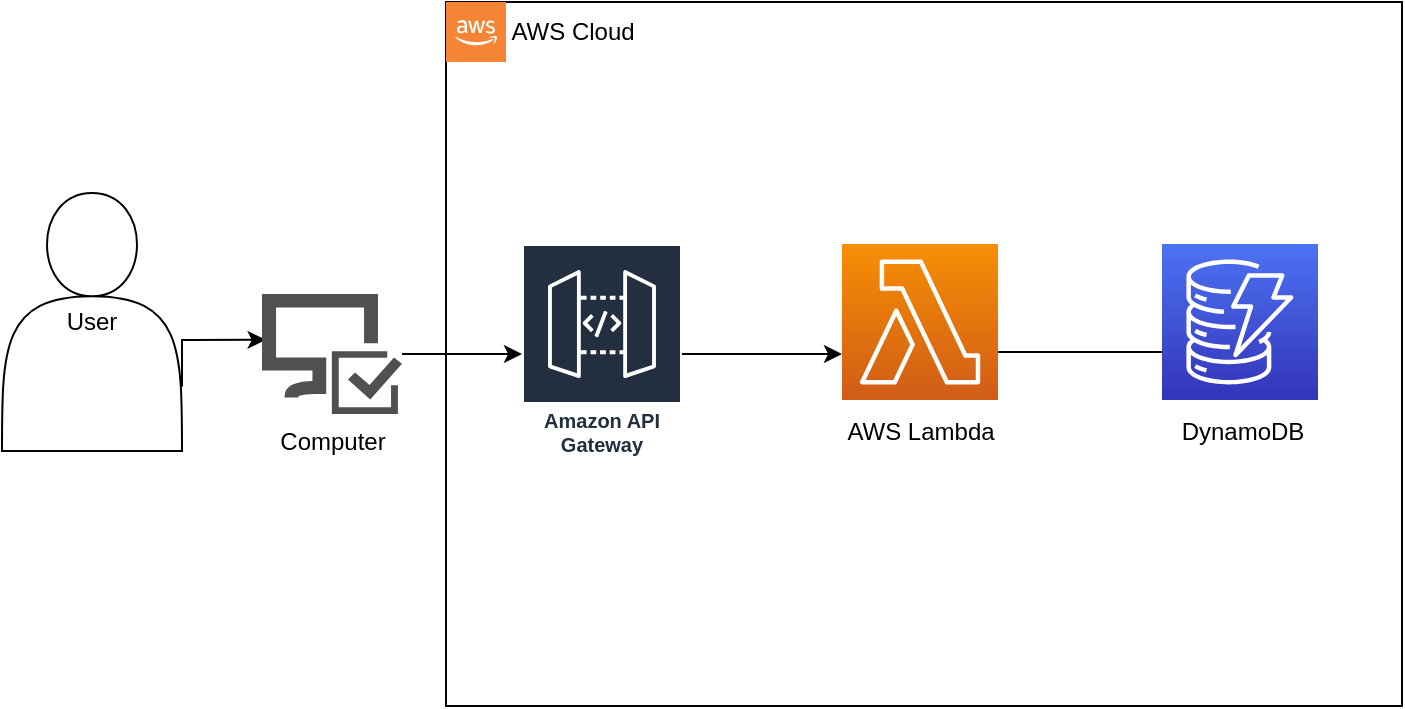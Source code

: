 <mxfile>
    <diagram id="fELG3fba9AVG-jRQD8p1" name="Página-1">
        <mxGraphModel dx="1113" dy="800" grid="1" gridSize="10" guides="1" tooltips="1" connect="1" arrows="1" fold="1" page="1" pageScale="1" pageWidth="827" pageHeight="1169" math="0" shadow="0">
            <root>
                <mxCell id="0"/>
                <mxCell id="1" parent="0"/>
                <mxCell id="Jsa-TZBgNFrLXVC_sno3-20" value="" style="rounded=0;whiteSpace=wrap;html=1;strokeColor=default;fontFamily=Helvetica;fontSize=12;fontColor=default;fillColor=default;" parent="1" vertex="1">
                    <mxGeometry x="232" y="175" width="478" height="352" as="geometry"/>
                </mxCell>
                <mxCell id="Jsa-TZBgNFrLXVC_sno3-11" style="edgeStyle=orthogonalEdgeStyle;rounded=0;orthogonalLoop=1;jettySize=auto;html=1;exitX=1;exitY=0.75;exitDx=0;exitDy=0;entryX=0.026;entryY=0.382;entryDx=0;entryDy=0;entryPerimeter=0;fontFamily=Helvetica;fontSize=12;fontColor=default;" parent="1" source="Jsa-TZBgNFrLXVC_sno3-1" target="Jsa-TZBgNFrLXVC_sno3-2" edge="1">
                    <mxGeometry relative="1" as="geometry">
                        <Array as="points">
                            <mxPoint x="100" y="344"/>
                            <mxPoint x="105" y="344"/>
                        </Array>
                    </mxGeometry>
                </mxCell>
                <mxCell id="Jsa-TZBgNFrLXVC_sno3-1" value="User" style="shape=actor;whiteSpace=wrap;html=1;" parent="1" vertex="1">
                    <mxGeometry x="10" y="270.5" width="90" height="129" as="geometry"/>
                </mxCell>
                <mxCell id="Jsa-TZBgNFrLXVC_sno3-15" style="edgeStyle=orthogonalEdgeStyle;rounded=0;orthogonalLoop=1;jettySize=auto;html=1;fontFamily=Helvetica;fontSize=12;fontColor=default;" parent="1" source="Jsa-TZBgNFrLXVC_sno3-2" target="Jsa-TZBgNFrLXVC_sno3-5" edge="1">
                    <mxGeometry relative="1" as="geometry">
                        <mxPoint x="270" y="350" as="targetPoint"/>
                        <Array as="points">
                            <mxPoint x="270" y="351"/>
                            <mxPoint x="270" y="351"/>
                        </Array>
                    </mxGeometry>
                </mxCell>
                <mxCell id="Jsa-TZBgNFrLXVC_sno3-2" value="Computer" style="sketch=0;pointerEvents=1;shadow=0;dashed=0;html=1;strokeColor=none;labelPosition=center;verticalLabelPosition=bottom;verticalAlign=top;align=center;fillColor=#505050;shape=mxgraph.mscae.intune.computer_inventory" parent="1" vertex="1">
                    <mxGeometry x="140" y="321" width="70" height="60" as="geometry"/>
                </mxCell>
                <mxCell id="Jsa-TZBgNFrLXVC_sno3-18" style="edgeStyle=orthogonalEdgeStyle;rounded=0;orthogonalLoop=1;jettySize=auto;html=1;fontFamily=Helvetica;fontSize=12;fontColor=default;" parent="1" source="Jsa-TZBgNFrLXVC_sno3-4" edge="1">
                    <mxGeometry relative="1" as="geometry">
                        <Array as="points">
                            <mxPoint x="590" y="350"/>
                            <mxPoint x="590" y="350"/>
                        </Array>
                        <mxPoint x="600" y="350" as="targetPoint"/>
                    </mxGeometry>
                </mxCell>
                <mxCell id="Jsa-TZBgNFrLXVC_sno3-4" value="" style="sketch=0;points=[[0,0,0],[0.25,0,0],[0.5,0,0],[0.75,0,0],[1,0,0],[0,1,0],[0.25,1,0],[0.5,1,0],[0.75,1,0],[1,1,0],[0,0.25,0],[0,0.5,0],[0,0.75,0],[1,0.25,0],[1,0.5,0],[1,0.75,0]];outlineConnect=0;fontColor=#232F3E;gradientColor=#F78E04;gradientDirection=north;fillColor=#D05C17;strokeColor=#ffffff;dashed=0;verticalLabelPosition=bottom;verticalAlign=top;align=center;html=1;fontSize=12;fontStyle=0;aspect=fixed;shape=mxgraph.aws4.resourceIcon;resIcon=mxgraph.aws4.lambda;" parent="1" vertex="1">
                    <mxGeometry x="430" y="296" width="78" height="78" as="geometry"/>
                </mxCell>
                <mxCell id="Jsa-TZBgNFrLXVC_sno3-17" style="edgeStyle=orthogonalEdgeStyle;rounded=0;orthogonalLoop=1;jettySize=auto;html=1;fontFamily=Helvetica;fontSize=12;fontColor=default;" parent="1" source="Jsa-TZBgNFrLXVC_sno3-5" edge="1">
                    <mxGeometry relative="1" as="geometry">
                        <mxPoint x="430" y="351" as="targetPoint"/>
                    </mxGeometry>
                </mxCell>
                <mxCell id="Jsa-TZBgNFrLXVC_sno3-5" value="Amazon API Gateway" style="sketch=0;outlineConnect=0;fontColor=#232F3E;gradientColor=none;strokeColor=#ffffff;fillColor=#232F3E;dashed=0;verticalLabelPosition=middle;verticalAlign=bottom;align=center;html=1;whiteSpace=wrap;fontSize=10;fontStyle=1;spacing=3;shape=mxgraph.aws4.productIcon;prIcon=mxgraph.aws4.api_gateway;" parent="1" vertex="1">
                    <mxGeometry x="270" y="296" width="80" height="110" as="geometry"/>
                </mxCell>
                <mxCell id="Jsa-TZBgNFrLXVC_sno3-21" value="AWS Cloud" style="text;html=1;resizable=0;autosize=1;align=center;verticalAlign=middle;points=[];fillColor=none;strokeColor=none;rounded=0;fontFamily=Helvetica;fontSize=12;fontColor=default;" parent="1" vertex="1">
                    <mxGeometry x="250" y="175" width="90" height="30" as="geometry"/>
                </mxCell>
                <mxCell id="2" value="" style="outlineConnect=0;dashed=0;verticalLabelPosition=bottom;verticalAlign=top;align=center;html=1;shape=mxgraph.aws3.cloud_2;fillColor=#F58534;gradientColor=none;" parent="1" vertex="1">
                    <mxGeometry x="232" y="175" width="30" height="30" as="geometry"/>
                </mxCell>
                <mxCell id="3" value="" style="sketch=0;points=[[0,0,0],[0.25,0,0],[0.5,0,0],[0.75,0,0],[1,0,0],[0,1,0],[0.25,1,0],[0.5,1,0],[0.75,1,0],[1,1,0],[0,0.25,0],[0,0.5,0],[0,0.75,0],[1,0.25,0],[1,0.5,0],[1,0.75,0]];outlineConnect=0;fontColor=#232F3E;gradientColor=#4D72F3;gradientDirection=north;fillColor=#3334B9;strokeColor=#ffffff;dashed=0;verticalLabelPosition=bottom;verticalAlign=top;align=center;html=1;fontSize=12;fontStyle=0;aspect=fixed;shape=mxgraph.aws4.resourceIcon;resIcon=mxgraph.aws4.dynamodb;" parent="1" vertex="1">
                    <mxGeometry x="590" y="296" width="78" height="78" as="geometry"/>
                </mxCell>
                <mxCell id="7" value="DynamoDB" style="text;html=1;resizable=0;autosize=1;align=center;verticalAlign=middle;points=[];fillColor=none;strokeColor=none;rounded=0;" parent="1" vertex="1">
                    <mxGeometry x="590" y="379.5" width="80" height="20" as="geometry"/>
                </mxCell>
                <mxCell id="8" value="AWS Lambda" style="text;html=1;resizable=0;autosize=1;align=center;verticalAlign=middle;points=[];fillColor=none;strokeColor=none;rounded=0;" parent="1" vertex="1">
                    <mxGeometry x="424" y="379.5" width="90" height="20" as="geometry"/>
                </mxCell>
            </root>
        </mxGraphModel>
    </diagram>
</mxfile>